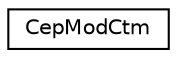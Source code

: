digraph "Graphical Class Hierarchy"
{
 // LATEX_PDF_SIZE
  edge [fontname="Helvetica",fontsize="10",labelfontname="Helvetica",labelfontsize="10"];
  node [fontname="Helvetica",fontsize="10",shape=record];
  rankdir="LR";
  Node0 [label="CepModCtm",height=0.2,width=0.4,color="black", fillcolor="white", style="filled",URL="$class_cep_mod_ctm.html",tooltip="This module defines data structures for ten Tusscher-Panfilov epicardial cellular activation model fo..."];
}

